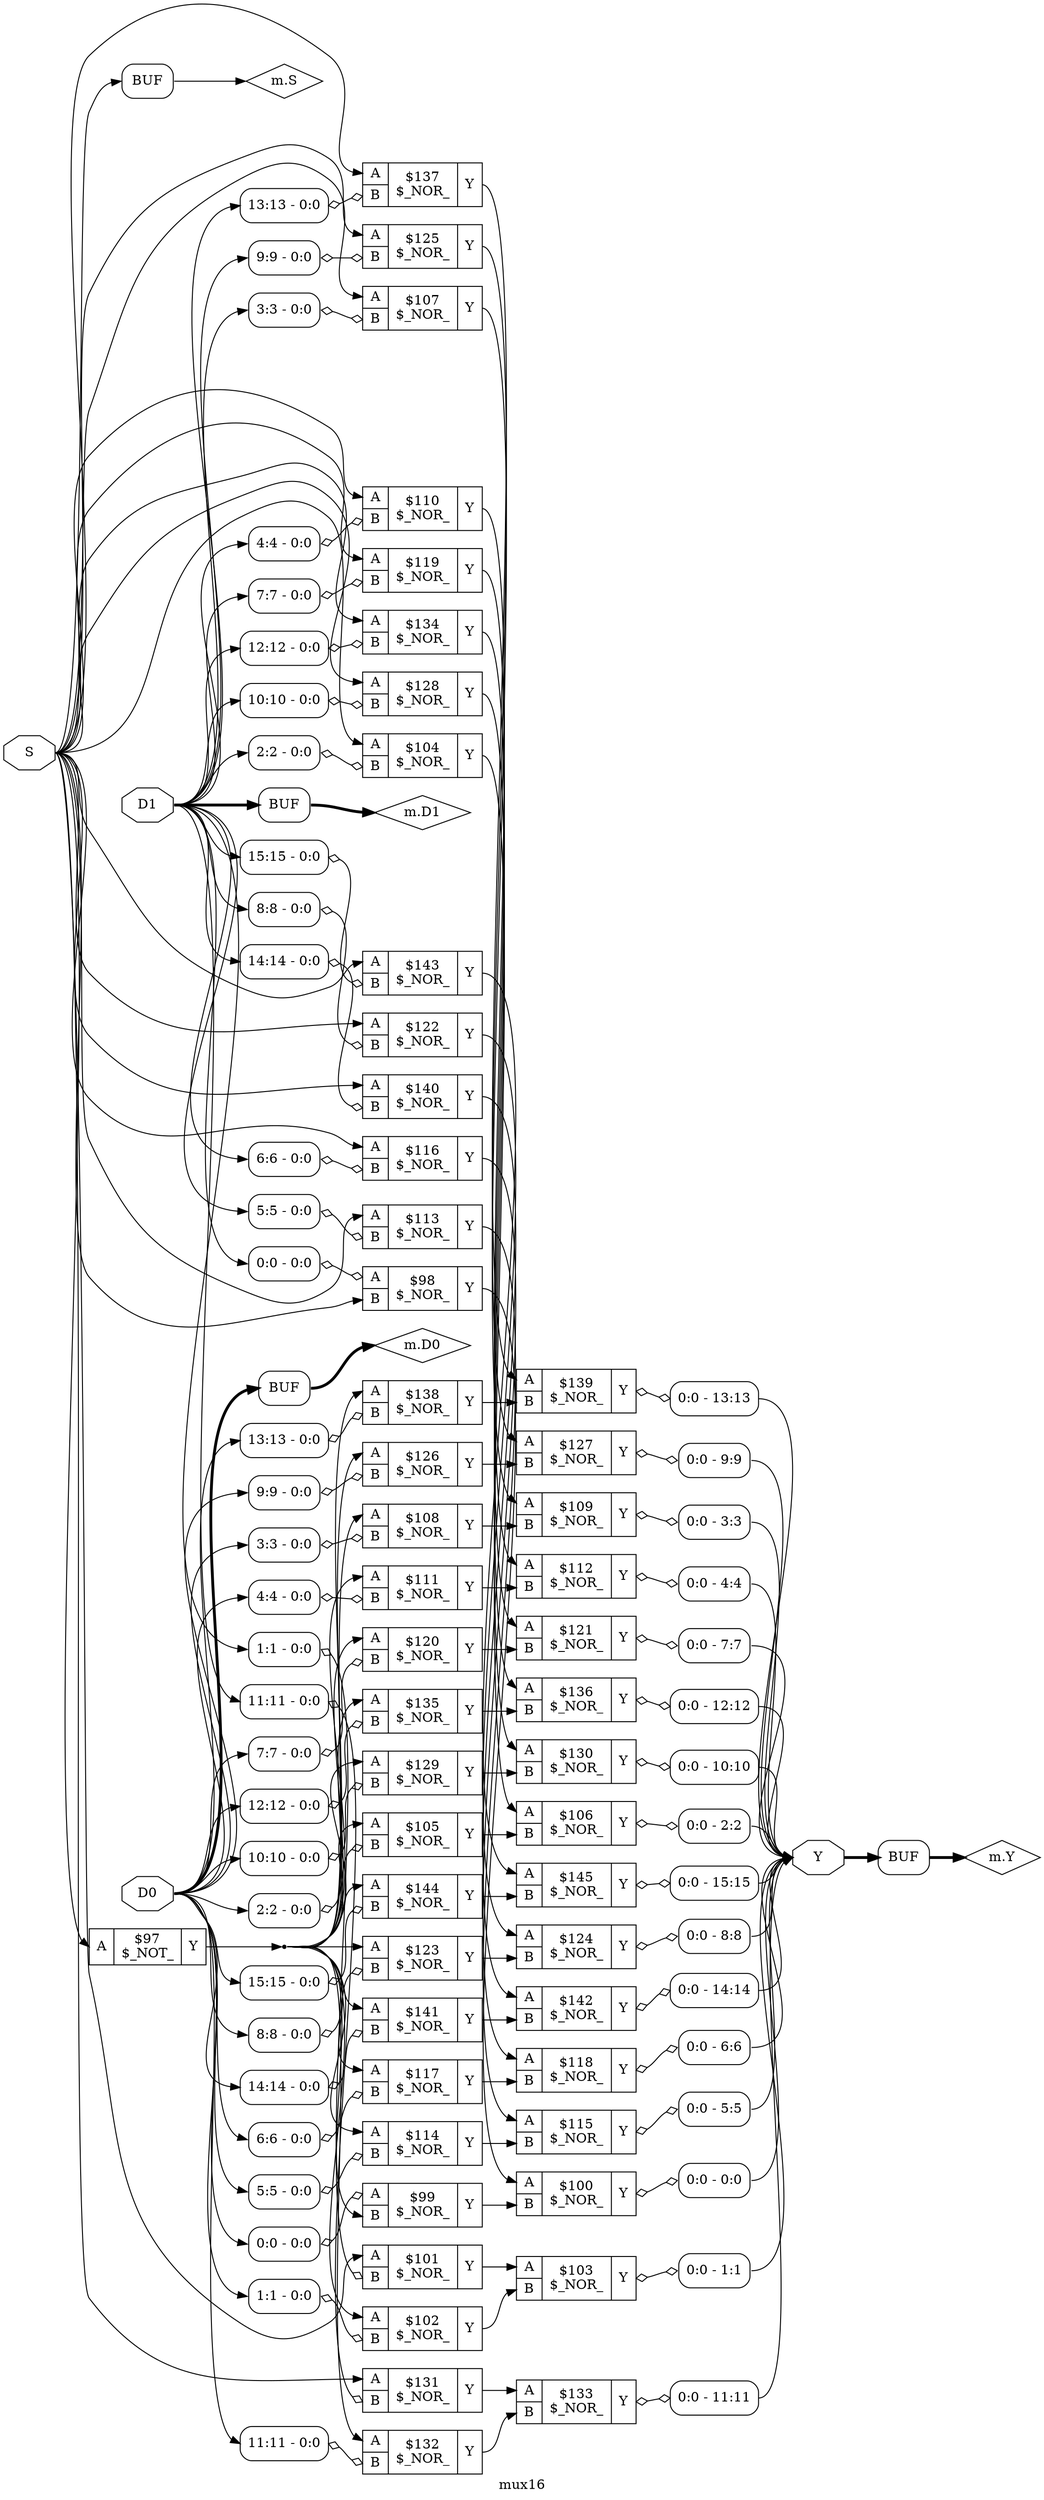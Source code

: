 digraph "mux16" {
label="mux16";
rankdir="LR";
remincross=true;
n34 [ shape=octagon, label="D0", color="black", fontcolor="black" ];
n35 [ shape=octagon, label="D1", color="black", fontcolor="black" ];
n36 [ shape=octagon, label="S", color="black", fontcolor="black" ];
n37 [ shape=octagon, label="Y", color="black", fontcolor="black" ];
n38 [ shape=diamond, label="m.D0", color="black", fontcolor="black" ];
n39 [ shape=diamond, label="m.D1", color="black", fontcolor="black" ];
n40 [ shape=diamond, label="m.S", color="black", fontcolor="black" ];
n41 [ shape=diamond, label="m.Y", color="black", fontcolor="black" ];
c44 [ shape=record, label="{{<p42> A|<p43> B}|$100\n$_NOR_|{<p37> Y}}" ];
x0 [ shape=record, style=rounded, label="<s0> 0:0 - 0:0 " ];
c44:p37:e -> x0:w [arrowhead=odiamond, arrowtail=odiamond, dir=both, color="black", label=""];
c45 [ shape=record, label="{{<p42> A|<p43> B}|$101\n$_NOR_|{<p37> Y}}" ];
x1 [ shape=record, style=rounded, label="<s0> 1:1 - 0:0 " ];
x1:e -> c45:p43:w [arrowhead=odiamond, arrowtail=odiamond, dir=both, color="black", label=""];
c46 [ shape=record, label="{{<p42> A|<p43> B}|$102\n$_NOR_|{<p37> Y}}" ];
x2 [ shape=record, style=rounded, label="<s0> 1:1 - 0:0 " ];
x2:e -> c46:p43:w [arrowhead=odiamond, arrowtail=odiamond, dir=both, color="black", label=""];
c47 [ shape=record, label="{{<p42> A|<p43> B}|$103\n$_NOR_|{<p37> Y}}" ];
x3 [ shape=record, style=rounded, label="<s0> 0:0 - 1:1 " ];
c47:p37:e -> x3:w [arrowhead=odiamond, arrowtail=odiamond, dir=both, color="black", label=""];
c48 [ shape=record, label="{{<p42> A|<p43> B}|$104\n$_NOR_|{<p37> Y}}" ];
x4 [ shape=record, style=rounded, label="<s0> 2:2 - 0:0 " ];
x4:e -> c48:p43:w [arrowhead=odiamond, arrowtail=odiamond, dir=both, color="black", label=""];
c49 [ shape=record, label="{{<p42> A|<p43> B}|$105\n$_NOR_|{<p37> Y}}" ];
x5 [ shape=record, style=rounded, label="<s0> 2:2 - 0:0 " ];
x5:e -> c49:p43:w [arrowhead=odiamond, arrowtail=odiamond, dir=both, color="black", label=""];
c50 [ shape=record, label="{{<p42> A|<p43> B}|$106\n$_NOR_|{<p37> Y}}" ];
x6 [ shape=record, style=rounded, label="<s0> 0:0 - 2:2 " ];
c50:p37:e -> x6:w [arrowhead=odiamond, arrowtail=odiamond, dir=both, color="black", label=""];
c51 [ shape=record, label="{{<p42> A|<p43> B}|$107\n$_NOR_|{<p37> Y}}" ];
x7 [ shape=record, style=rounded, label="<s0> 3:3 - 0:0 " ];
x7:e -> c51:p43:w [arrowhead=odiamond, arrowtail=odiamond, dir=both, color="black", label=""];
c52 [ shape=record, label="{{<p42> A|<p43> B}|$108\n$_NOR_|{<p37> Y}}" ];
x8 [ shape=record, style=rounded, label="<s0> 3:3 - 0:0 " ];
x8:e -> c52:p43:w [arrowhead=odiamond, arrowtail=odiamond, dir=both, color="black", label=""];
c53 [ shape=record, label="{{<p42> A|<p43> B}|$109\n$_NOR_|{<p37> Y}}" ];
x9 [ shape=record, style=rounded, label="<s0> 0:0 - 3:3 " ];
c53:p37:e -> x9:w [arrowhead=odiamond, arrowtail=odiamond, dir=both, color="black", label=""];
c54 [ shape=record, label="{{<p42> A|<p43> B}|$110\n$_NOR_|{<p37> Y}}" ];
x10 [ shape=record, style=rounded, label="<s0> 4:4 - 0:0 " ];
x10:e -> c54:p43:w [arrowhead=odiamond, arrowtail=odiamond, dir=both, color="black", label=""];
c55 [ shape=record, label="{{<p42> A|<p43> B}|$111\n$_NOR_|{<p37> Y}}" ];
x11 [ shape=record, style=rounded, label="<s0> 4:4 - 0:0 " ];
x11:e -> c55:p43:w [arrowhead=odiamond, arrowtail=odiamond, dir=both, color="black", label=""];
c56 [ shape=record, label="{{<p42> A|<p43> B}|$112\n$_NOR_|{<p37> Y}}" ];
x12 [ shape=record, style=rounded, label="<s0> 0:0 - 4:4 " ];
c56:p37:e -> x12:w [arrowhead=odiamond, arrowtail=odiamond, dir=both, color="black", label=""];
c57 [ shape=record, label="{{<p42> A|<p43> B}|$113\n$_NOR_|{<p37> Y}}" ];
x13 [ shape=record, style=rounded, label="<s0> 5:5 - 0:0 " ];
x13:e -> c57:p43:w [arrowhead=odiamond, arrowtail=odiamond, dir=both, color="black", label=""];
c58 [ shape=record, label="{{<p42> A|<p43> B}|$114\n$_NOR_|{<p37> Y}}" ];
x14 [ shape=record, style=rounded, label="<s0> 5:5 - 0:0 " ];
x14:e -> c58:p43:w [arrowhead=odiamond, arrowtail=odiamond, dir=both, color="black", label=""];
c59 [ shape=record, label="{{<p42> A|<p43> B}|$115\n$_NOR_|{<p37> Y}}" ];
x15 [ shape=record, style=rounded, label="<s0> 0:0 - 5:5 " ];
c59:p37:e -> x15:w [arrowhead=odiamond, arrowtail=odiamond, dir=both, color="black", label=""];
c60 [ shape=record, label="{{<p42> A|<p43> B}|$116\n$_NOR_|{<p37> Y}}" ];
x16 [ shape=record, style=rounded, label="<s0> 6:6 - 0:0 " ];
x16:e -> c60:p43:w [arrowhead=odiamond, arrowtail=odiamond, dir=both, color="black", label=""];
c61 [ shape=record, label="{{<p42> A|<p43> B}|$117\n$_NOR_|{<p37> Y}}" ];
x17 [ shape=record, style=rounded, label="<s0> 6:6 - 0:0 " ];
x17:e -> c61:p43:w [arrowhead=odiamond, arrowtail=odiamond, dir=both, color="black", label=""];
c62 [ shape=record, label="{{<p42> A|<p43> B}|$118\n$_NOR_|{<p37> Y}}" ];
x18 [ shape=record, style=rounded, label="<s0> 0:0 - 6:6 " ];
c62:p37:e -> x18:w [arrowhead=odiamond, arrowtail=odiamond, dir=both, color="black", label=""];
c63 [ shape=record, label="{{<p42> A|<p43> B}|$119\n$_NOR_|{<p37> Y}}" ];
x19 [ shape=record, style=rounded, label="<s0> 7:7 - 0:0 " ];
x19:e -> c63:p43:w [arrowhead=odiamond, arrowtail=odiamond, dir=both, color="black", label=""];
c64 [ shape=record, label="{{<p42> A|<p43> B}|$120\n$_NOR_|{<p37> Y}}" ];
x20 [ shape=record, style=rounded, label="<s0> 7:7 - 0:0 " ];
x20:e -> c64:p43:w [arrowhead=odiamond, arrowtail=odiamond, dir=both, color="black", label=""];
c65 [ shape=record, label="{{<p42> A|<p43> B}|$121\n$_NOR_|{<p37> Y}}" ];
x21 [ shape=record, style=rounded, label="<s0> 0:0 - 7:7 " ];
c65:p37:e -> x21:w [arrowhead=odiamond, arrowtail=odiamond, dir=both, color="black", label=""];
c66 [ shape=record, label="{{<p42> A|<p43> B}|$122\n$_NOR_|{<p37> Y}}" ];
x22 [ shape=record, style=rounded, label="<s0> 8:8 - 0:0 " ];
x22:e -> c66:p43:w [arrowhead=odiamond, arrowtail=odiamond, dir=both, color="black", label=""];
c67 [ shape=record, label="{{<p42> A|<p43> B}|$123\n$_NOR_|{<p37> Y}}" ];
x23 [ shape=record, style=rounded, label="<s0> 8:8 - 0:0 " ];
x23:e -> c67:p43:w [arrowhead=odiamond, arrowtail=odiamond, dir=both, color="black", label=""];
c68 [ shape=record, label="{{<p42> A|<p43> B}|$124\n$_NOR_|{<p37> Y}}" ];
x24 [ shape=record, style=rounded, label="<s0> 0:0 - 8:8 " ];
c68:p37:e -> x24:w [arrowhead=odiamond, arrowtail=odiamond, dir=both, color="black", label=""];
c69 [ shape=record, label="{{<p42> A|<p43> B}|$125\n$_NOR_|{<p37> Y}}" ];
x25 [ shape=record, style=rounded, label="<s0> 9:9 - 0:0 " ];
x25:e -> c69:p43:w [arrowhead=odiamond, arrowtail=odiamond, dir=both, color="black", label=""];
c70 [ shape=record, label="{{<p42> A|<p43> B}|$126\n$_NOR_|{<p37> Y}}" ];
x26 [ shape=record, style=rounded, label="<s0> 9:9 - 0:0 " ];
x26:e -> c70:p43:w [arrowhead=odiamond, arrowtail=odiamond, dir=both, color="black", label=""];
c71 [ shape=record, label="{{<p42> A|<p43> B}|$127\n$_NOR_|{<p37> Y}}" ];
x27 [ shape=record, style=rounded, label="<s0> 0:0 - 9:9 " ];
c71:p37:e -> x27:w [arrowhead=odiamond, arrowtail=odiamond, dir=both, color="black", label=""];
c72 [ shape=record, label="{{<p42> A|<p43> B}|$128\n$_NOR_|{<p37> Y}}" ];
x28 [ shape=record, style=rounded, label="<s0> 10:10 - 0:0 " ];
x28:e -> c72:p43:w [arrowhead=odiamond, arrowtail=odiamond, dir=both, color="black", label=""];
c73 [ shape=record, label="{{<p42> A|<p43> B}|$129\n$_NOR_|{<p37> Y}}" ];
x29 [ shape=record, style=rounded, label="<s0> 10:10 - 0:0 " ];
x29:e -> c73:p43:w [arrowhead=odiamond, arrowtail=odiamond, dir=both, color="black", label=""];
c74 [ shape=record, label="{{<p42> A|<p43> B}|$130\n$_NOR_|{<p37> Y}}" ];
x30 [ shape=record, style=rounded, label="<s0> 0:0 - 10:10 " ];
c74:p37:e -> x30:w [arrowhead=odiamond, arrowtail=odiamond, dir=both, color="black", label=""];
c75 [ shape=record, label="{{<p42> A|<p43> B}|$131\n$_NOR_|{<p37> Y}}" ];
x31 [ shape=record, style=rounded, label="<s0> 11:11 - 0:0 " ];
x31:e -> c75:p43:w [arrowhead=odiamond, arrowtail=odiamond, dir=both, color="black", label=""];
c76 [ shape=record, label="{{<p42> A|<p43> B}|$132\n$_NOR_|{<p37> Y}}" ];
x32 [ shape=record, style=rounded, label="<s0> 11:11 - 0:0 " ];
x32:e -> c76:p43:w [arrowhead=odiamond, arrowtail=odiamond, dir=both, color="black", label=""];
c77 [ shape=record, label="{{<p42> A|<p43> B}|$133\n$_NOR_|{<p37> Y}}" ];
x33 [ shape=record, style=rounded, label="<s0> 0:0 - 11:11 " ];
c77:p37:e -> x33:w [arrowhead=odiamond, arrowtail=odiamond, dir=both, color="black", label=""];
c78 [ shape=record, label="{{<p42> A|<p43> B}|$134\n$_NOR_|{<p37> Y}}" ];
x34 [ shape=record, style=rounded, label="<s0> 12:12 - 0:0 " ];
x34:e -> c78:p43:w [arrowhead=odiamond, arrowtail=odiamond, dir=both, color="black", label=""];
c79 [ shape=record, label="{{<p42> A|<p43> B}|$135\n$_NOR_|{<p37> Y}}" ];
x35 [ shape=record, style=rounded, label="<s0> 12:12 - 0:0 " ];
x35:e -> c79:p43:w [arrowhead=odiamond, arrowtail=odiamond, dir=both, color="black", label=""];
c80 [ shape=record, label="{{<p42> A|<p43> B}|$136\n$_NOR_|{<p37> Y}}" ];
x36 [ shape=record, style=rounded, label="<s0> 0:0 - 12:12 " ];
c80:p37:e -> x36:w [arrowhead=odiamond, arrowtail=odiamond, dir=both, color="black", label=""];
c81 [ shape=record, label="{{<p42> A|<p43> B}|$137\n$_NOR_|{<p37> Y}}" ];
x37 [ shape=record, style=rounded, label="<s0> 13:13 - 0:0 " ];
x37:e -> c81:p43:w [arrowhead=odiamond, arrowtail=odiamond, dir=both, color="black", label=""];
c82 [ shape=record, label="{{<p42> A|<p43> B}|$138\n$_NOR_|{<p37> Y}}" ];
x38 [ shape=record, style=rounded, label="<s0> 13:13 - 0:0 " ];
x38:e -> c82:p43:w [arrowhead=odiamond, arrowtail=odiamond, dir=both, color="black", label=""];
c83 [ shape=record, label="{{<p42> A|<p43> B}|$139\n$_NOR_|{<p37> Y}}" ];
x39 [ shape=record, style=rounded, label="<s0> 0:0 - 13:13 " ];
c83:p37:e -> x39:w [arrowhead=odiamond, arrowtail=odiamond, dir=both, color="black", label=""];
c84 [ shape=record, label="{{<p42> A|<p43> B}|$140\n$_NOR_|{<p37> Y}}" ];
x40 [ shape=record, style=rounded, label="<s0> 14:14 - 0:0 " ];
x40:e -> c84:p43:w [arrowhead=odiamond, arrowtail=odiamond, dir=both, color="black", label=""];
c85 [ shape=record, label="{{<p42> A|<p43> B}|$141\n$_NOR_|{<p37> Y}}" ];
x41 [ shape=record, style=rounded, label="<s0> 14:14 - 0:0 " ];
x41:e -> c85:p43:w [arrowhead=odiamond, arrowtail=odiamond, dir=both, color="black", label=""];
c86 [ shape=record, label="{{<p42> A|<p43> B}|$142\n$_NOR_|{<p37> Y}}" ];
x42 [ shape=record, style=rounded, label="<s0> 0:0 - 14:14 " ];
c86:p37:e -> x42:w [arrowhead=odiamond, arrowtail=odiamond, dir=both, color="black", label=""];
c87 [ shape=record, label="{{<p42> A|<p43> B}|$143\n$_NOR_|{<p37> Y}}" ];
x43 [ shape=record, style=rounded, label="<s0> 15:15 - 0:0 " ];
x43:e -> c87:p43:w [arrowhead=odiamond, arrowtail=odiamond, dir=both, color="black", label=""];
c88 [ shape=record, label="{{<p42> A|<p43> B}|$144\n$_NOR_|{<p37> Y}}" ];
x44 [ shape=record, style=rounded, label="<s0> 15:15 - 0:0 " ];
x44:e -> c88:p43:w [arrowhead=odiamond, arrowtail=odiamond, dir=both, color="black", label=""];
c89 [ shape=record, label="{{<p42> A|<p43> B}|$145\n$_NOR_|{<p37> Y}}" ];
x45 [ shape=record, style=rounded, label="<s0> 0:0 - 15:15 " ];
c89:p37:e -> x45:w [arrowhead=odiamond, arrowtail=odiamond, dir=both, color="black", label=""];
c90 [ shape=record, label="{{<p42> A}|$97\n$_NOT_|{<p37> Y}}" ];
c91 [ shape=record, label="{{<p42> A|<p43> B}|$98\n$_NOR_|{<p37> Y}}" ];
x46 [ shape=record, style=rounded, label="<s0> 0:0 - 0:0 " ];
x46:e -> c91:p42:w [arrowhead=odiamond, arrowtail=odiamond, dir=both, color="black", label=""];
c92 [ shape=record, label="{{<p42> A|<p43> B}|$99\n$_NOR_|{<p37> Y}}" ];
x47 [ shape=record, style=rounded, label="<s0> 0:0 - 0:0 " ];
x47:e -> c92:p42:w [arrowhead=odiamond, arrowtail=odiamond, dir=both, color="black", label=""];
x48 [shape=box, style=rounded, label="BUF"];
x49 [shape=box, style=rounded, label="BUF"];
x50 [shape=box, style=rounded, label="BUF"];
x51 [shape=box, style=rounded, label="BUF"];
n1 [ shape=point ];
c90:p37:e -> n1:w [color="black", label=""];
n1:e -> c46:p42:w [color="black", label=""];
n1:e -> c49:p42:w [color="black", label=""];
n1:e -> c52:p42:w [color="black", label=""];
n1:e -> c55:p42:w [color="black", label=""];
n1:e -> c58:p42:w [color="black", label=""];
n1:e -> c61:p42:w [color="black", label=""];
n1:e -> c64:p42:w [color="black", label=""];
n1:e -> c67:p42:w [color="black", label=""];
n1:e -> c70:p42:w [color="black", label=""];
n1:e -> c73:p42:w [color="black", label=""];
n1:e -> c76:p42:w [color="black", label=""];
n1:e -> c79:p42:w [color="black", label=""];
n1:e -> c82:p42:w [color="black", label=""];
n1:e -> c85:p42:w [color="black", label=""];
n1:e -> c88:p42:w [color="black", label=""];
n1:e -> c92:p43:w [color="black", label=""];
c54:p37:e -> c56:p42:w [color="black", label=""];
c55:p37:e -> c56:p43:w [color="black", label=""];
c57:p37:e -> c59:p42:w [color="black", label=""];
c58:p37:e -> c59:p43:w [color="black", label=""];
c60:p37:e -> c62:p42:w [color="black", label=""];
c61:p37:e -> c62:p43:w [color="black", label=""];
c63:p37:e -> c65:p42:w [color="black", label=""];
c64:p37:e -> c65:p43:w [color="black", label=""];
c66:p37:e -> c68:p42:w [color="black", label=""];
c67:p37:e -> c68:p43:w [color="black", label=""];
c91:p37:e -> c44:p42:w [color="black", label=""];
c69:p37:e -> c71:p42:w [color="black", label=""];
c70:p37:e -> c71:p43:w [color="black", label=""];
c72:p37:e -> c74:p42:w [color="black", label=""];
c73:p37:e -> c74:p43:w [color="black", label=""];
c75:p37:e -> c77:p42:w [color="black", label=""];
c76:p37:e -> c77:p43:w [color="black", label=""];
c78:p37:e -> c80:p42:w [color="black", label=""];
c79:p37:e -> c80:p43:w [color="black", label=""];
c81:p37:e -> c83:p42:w [color="black", label=""];
c82:p37:e -> c83:p43:w [color="black", label=""];
c92:p37:e -> c44:p43:w [color="black", label=""];
c84:p37:e -> c86:p42:w [color="black", label=""];
c85:p37:e -> c86:p43:w [color="black", label=""];
c87:p37:e -> c89:p42:w [color="black", label=""];
c88:p37:e -> c89:p43:w [color="black", label=""];
n34:e -> x11:s0:w [color="black", label=""];
n34:e -> x14:s0:w [color="black", label=""];
n34:e -> x17:s0:w [color="black", label=""];
n34:e -> x20:s0:w [color="black", label=""];
n34:e -> x23:s0:w [color="black", label=""];
n34:e -> x26:s0:w [color="black", label=""];
n34:e -> x29:s0:w [color="black", label=""];
n34:e -> x2:s0:w [color="black", label=""];
n34:e -> x32:s0:w [color="black", label=""];
n34:e -> x35:s0:w [color="black", label=""];
n34:e -> x38:s0:w [color="black", label=""];
n34:e -> x41:s0:w [color="black", label=""];
n34:e -> x44:s0:w [color="black", label=""];
n34:e -> x47:s0:w [color="black", label=""];
n34:e -> x48:w:w [color="black", style="setlinewidth(3)", label=""];
n34:e -> x5:s0:w [color="black", label=""];
n34:e -> x8:s0:w [color="black", label=""];
n35:e -> x10:s0:w [color="black", label=""];
n35:e -> x13:s0:w [color="black", label=""];
n35:e -> x16:s0:w [color="black", label=""];
n35:e -> x19:s0:w [color="black", label=""];
n35:e -> x1:s0:w [color="black", label=""];
n35:e -> x22:s0:w [color="black", label=""];
n35:e -> x25:s0:w [color="black", label=""];
n35:e -> x28:s0:w [color="black", label=""];
n35:e -> x31:s0:w [color="black", label=""];
n35:e -> x34:s0:w [color="black", label=""];
n35:e -> x37:s0:w [color="black", label=""];
n35:e -> x40:s0:w [color="black", label=""];
n35:e -> x43:s0:w [color="black", label=""];
n35:e -> x46:s0:w [color="black", label=""];
n35:e -> x49:w:w [color="black", style="setlinewidth(3)", label=""];
n35:e -> x4:s0:w [color="black", label=""];
n35:e -> x7:s0:w [color="black", label=""];
n36:e -> c45:p42:w [color="black", label=""];
n36:e -> c48:p42:w [color="black", label=""];
n36:e -> c51:p42:w [color="black", label=""];
n36:e -> c54:p42:w [color="black", label=""];
n36:e -> c57:p42:w [color="black", label=""];
n36:e -> c60:p42:w [color="black", label=""];
n36:e -> c63:p42:w [color="black", label=""];
n36:e -> c66:p42:w [color="black", label=""];
n36:e -> c69:p42:w [color="black", label=""];
n36:e -> c72:p42:w [color="black", label=""];
n36:e -> c75:p42:w [color="black", label=""];
n36:e -> c78:p42:w [color="black", label=""];
n36:e -> c81:p42:w [color="black", label=""];
n36:e -> c84:p42:w [color="black", label=""];
n36:e -> c87:p42:w [color="black", label=""];
n36:e -> c90:p42:w [color="black", label=""];
n36:e -> c91:p43:w [color="black", label=""];
n36:e -> x50:w:w [color="black", label=""];
x0:s0:e -> n37:w [color="black", label=""];
x12:s0:e -> n37:w [color="black", label=""];
x15:s0:e -> n37:w [color="black", label=""];
x18:s0:e -> n37:w [color="black", label=""];
x21:s0:e -> n37:w [color="black", label=""];
x24:s0:e -> n37:w [color="black", label=""];
x27:s0:e -> n37:w [color="black", label=""];
x30:s0:e -> n37:w [color="black", label=""];
x33:s0:e -> n37:w [color="black", label=""];
x36:s0:e -> n37:w [color="black", label=""];
x39:s0:e -> n37:w [color="black", label=""];
x3:s0:e -> n37:w [color="black", label=""];
x42:s0:e -> n37:w [color="black", label=""];
x45:s0:e -> n37:w [color="black", label=""];
x6:s0:e -> n37:w [color="black", label=""];
x9:s0:e -> n37:w [color="black", label=""];
n37:e -> x51:w:w [color="black", style="setlinewidth(3)", label=""];
x48:e:e -> n38:w [color="black", style="setlinewidth(3)", label=""];
x49:e:e -> n39:w [color="black", style="setlinewidth(3)", label=""];
c45:p37:e -> c47:p42:w [color="black", label=""];
x50:e:e -> n40:w [color="black", label=""];
x51:e:e -> n41:w [color="black", style="setlinewidth(3)", label=""];
c46:p37:e -> c47:p43:w [color="black", label=""];
c48:p37:e -> c50:p42:w [color="black", label=""];
c49:p37:e -> c50:p43:w [color="black", label=""];
c51:p37:e -> c53:p42:w [color="black", label=""];
c52:p37:e -> c53:p43:w [color="black", label=""];
}

